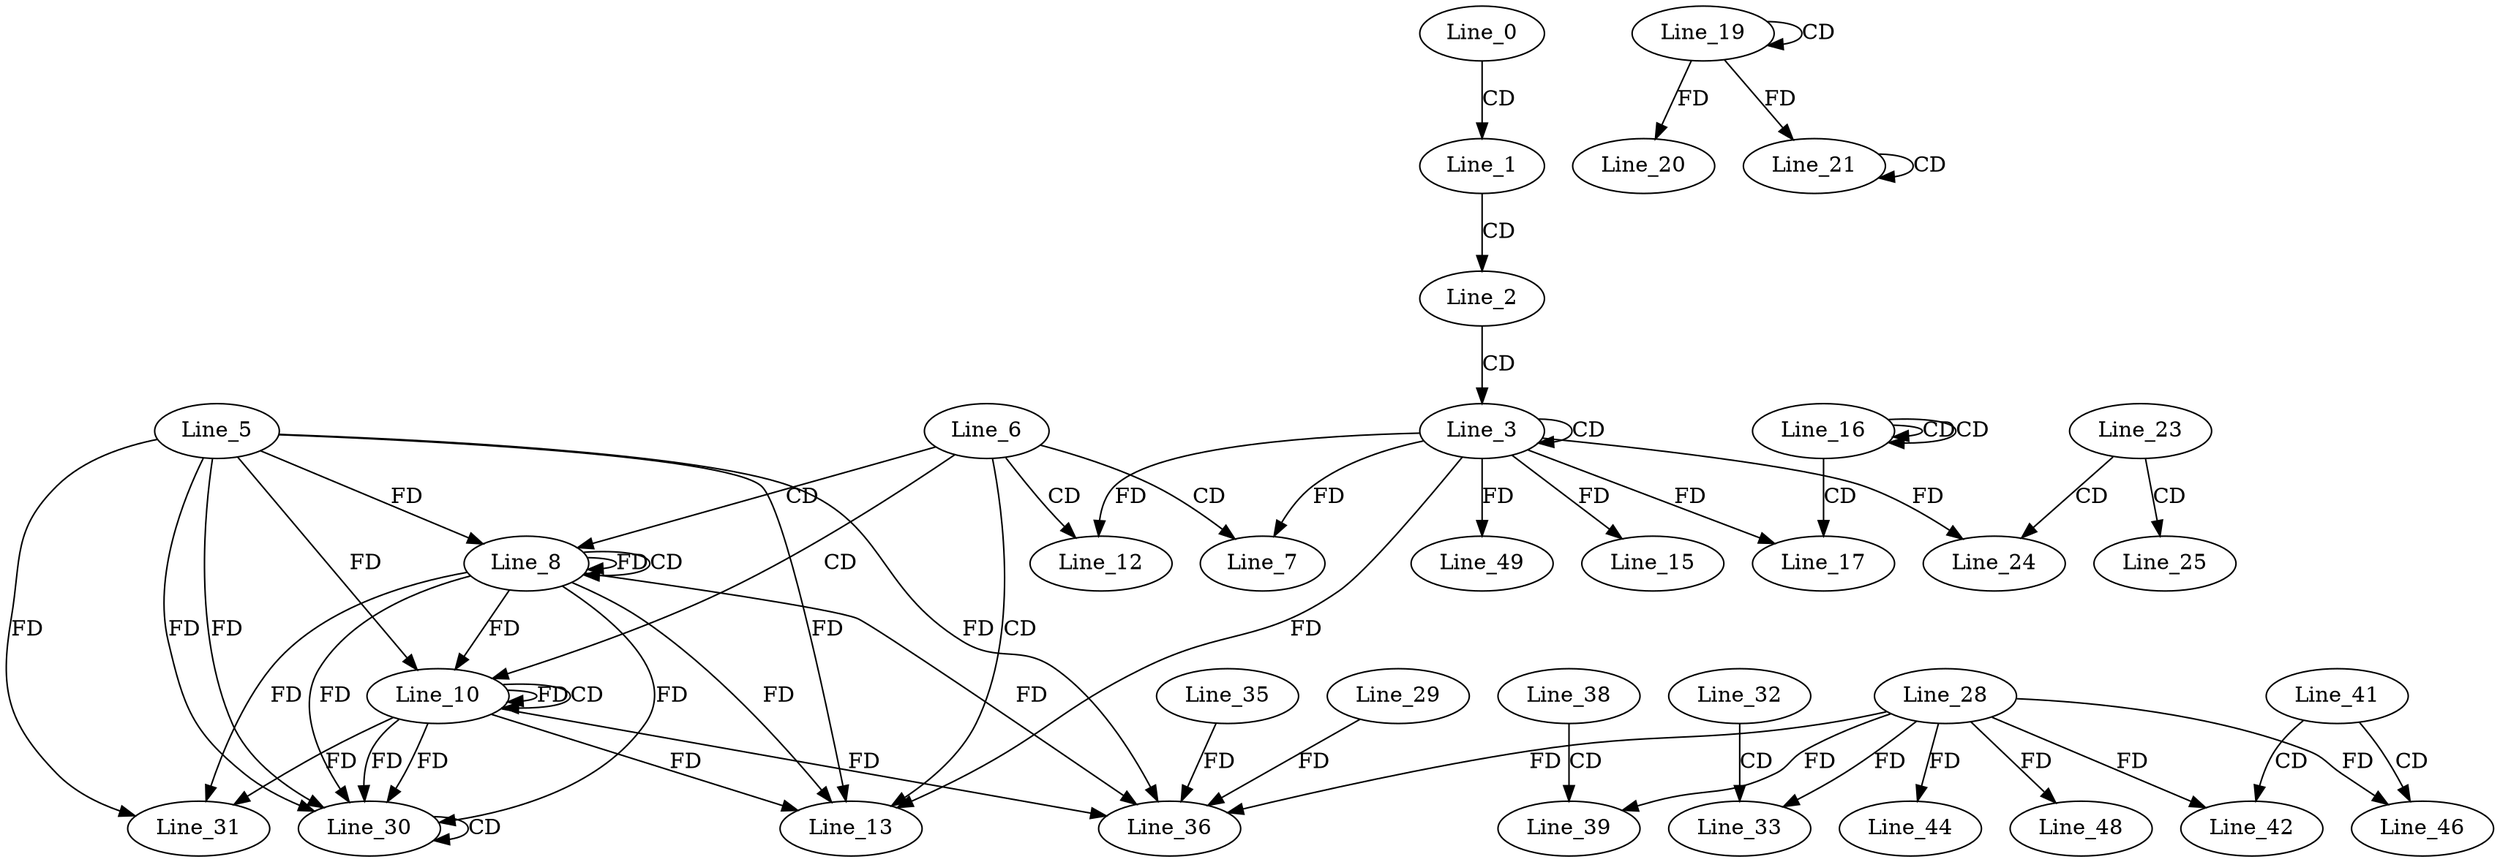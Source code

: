 digraph G {
  Line_0;
  Line_1;
  Line_2;
  Line_3;
  Line_3;
  Line_6;
  Line_7;
  Line_8;
  Line_5;
  Line_8;
  Line_10;
  Line_10;
  Line_12;
  Line_13;
  Line_15;
  Line_16;
  Line_16;
  Line_16;
  Line_17;
  Line_19;
  Line_19;
  Line_20;
  Line_21;
  Line_21;
  Line_23;
  Line_24;
  Line_25;
  Line_30;
  Line_30;
  Line_30;
  Line_31;
  Line_32;
  Line_33;
  Line_28;
  Line_35;
  Line_36;
  Line_29;
  Line_38;
  Line_39;
  Line_41;
  Line_42;
  Line_44;
  Line_46;
  Line_48;
  Line_49;
  Line_0 -> Line_1 [ label="CD" ];
  Line_1 -> Line_2 [ label="CD" ];
  Line_2 -> Line_3 [ label="CD" ];
  Line_3 -> Line_3 [ label="CD" ];
  Line_6 -> Line_7 [ label="CD" ];
  Line_3 -> Line_7 [ label="FD" ];
  Line_6 -> Line_8 [ label="CD" ];
  Line_5 -> Line_8 [ label="FD" ];
  Line_8 -> Line_8 [ label="FD" ];
  Line_8 -> Line_8 [ label="CD" ];
  Line_6 -> Line_10 [ label="CD" ];
  Line_5 -> Line_10 [ label="FD" ];
  Line_8 -> Line_10 [ label="FD" ];
  Line_10 -> Line_10 [ label="FD" ];
  Line_10 -> Line_10 [ label="CD" ];
  Line_6 -> Line_12 [ label="CD" ];
  Line_3 -> Line_12 [ label="FD" ];
  Line_6 -> Line_13 [ label="CD" ];
  Line_3 -> Line_13 [ label="FD" ];
  Line_5 -> Line_13 [ label="FD" ];
  Line_8 -> Line_13 [ label="FD" ];
  Line_10 -> Line_13 [ label="FD" ];
  Line_3 -> Line_15 [ label="FD" ];
  Line_16 -> Line_16 [ label="CD" ];
  Line_16 -> Line_16 [ label="CD" ];
  Line_16 -> Line_17 [ label="CD" ];
  Line_3 -> Line_17 [ label="FD" ];
  Line_19 -> Line_19 [ label="CD" ];
  Line_19 -> Line_20 [ label="FD" ];
  Line_21 -> Line_21 [ label="CD" ];
  Line_19 -> Line_21 [ label="FD" ];
  Line_23 -> Line_24 [ label="CD" ];
  Line_3 -> Line_24 [ label="FD" ];
  Line_23 -> Line_25 [ label="CD" ];
  Line_30 -> Line_30 [ label="CD" ];
  Line_5 -> Line_30 [ label="FD" ];
  Line_8 -> Line_30 [ label="FD" ];
  Line_10 -> Line_30 [ label="FD" ];
  Line_5 -> Line_30 [ label="FD" ];
  Line_8 -> Line_30 [ label="FD" ];
  Line_10 -> Line_30 [ label="FD" ];
  Line_5 -> Line_31 [ label="FD" ];
  Line_8 -> Line_31 [ label="FD" ];
  Line_10 -> Line_31 [ label="FD" ];
  Line_32 -> Line_33 [ label="CD" ];
  Line_28 -> Line_33 [ label="FD" ];
  Line_35 -> Line_36 [ label="FD" ];
  Line_28 -> Line_36 [ label="FD" ];
  Line_5 -> Line_36 [ label="FD" ];
  Line_8 -> Line_36 [ label="FD" ];
  Line_10 -> Line_36 [ label="FD" ];
  Line_29 -> Line_36 [ label="FD" ];
  Line_38 -> Line_39 [ label="CD" ];
  Line_28 -> Line_39 [ label="FD" ];
  Line_41 -> Line_42 [ label="CD" ];
  Line_28 -> Line_42 [ label="FD" ];
  Line_28 -> Line_44 [ label="FD" ];
  Line_41 -> Line_46 [ label="CD" ];
  Line_28 -> Line_46 [ label="FD" ];
  Line_28 -> Line_48 [ label="FD" ];
  Line_3 -> Line_49 [ label="FD" ];
}
